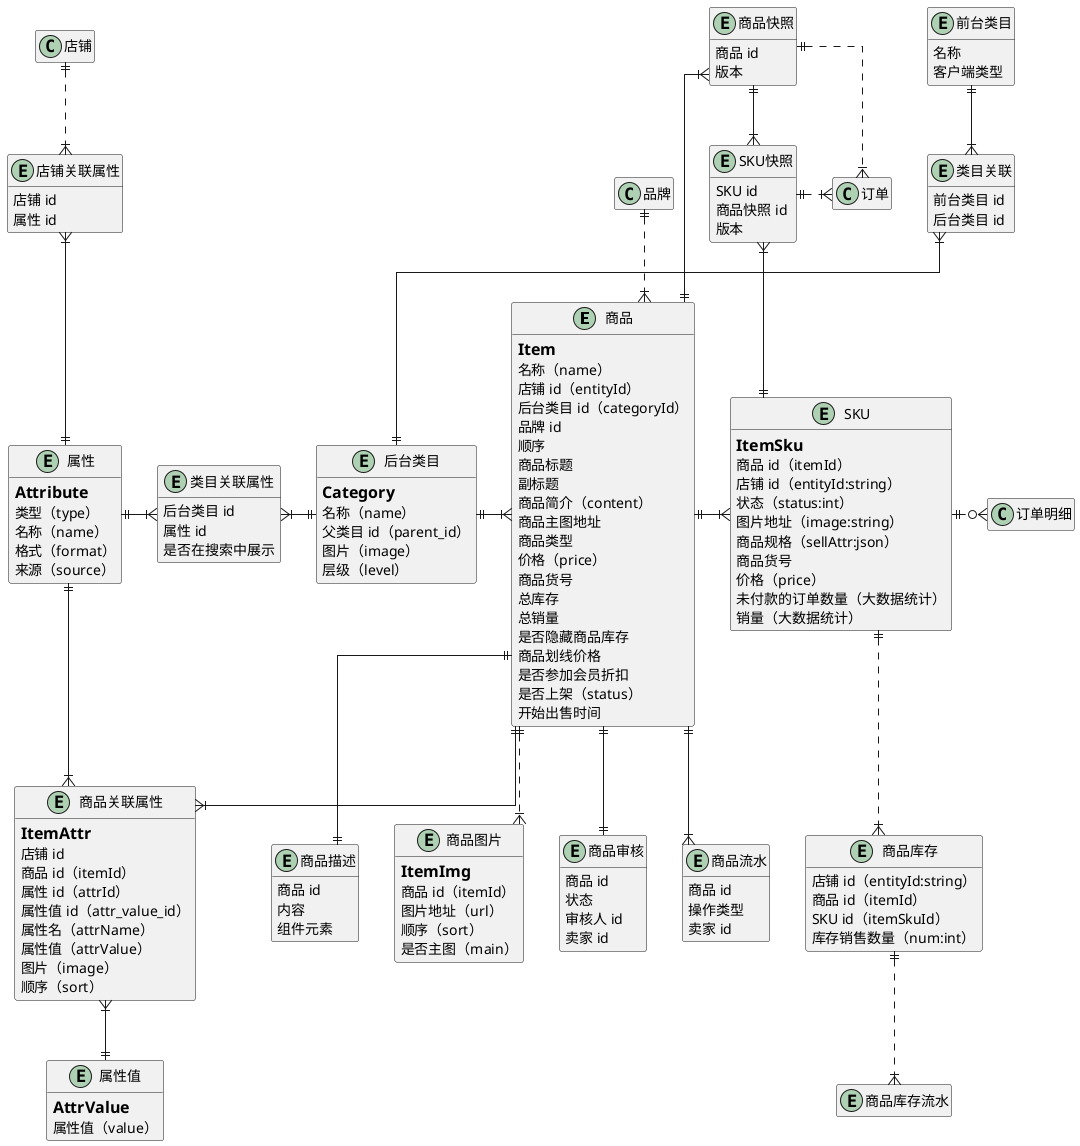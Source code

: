 @startuml 商品UML
hide empty members
skinparam linetype ortho

' ==================== 商品 ====================
entity 商品 {
==Item
    名称（name）
    店铺 id（entityId）
    后台类目 id（categoryId）
    品牌 id
    顺序
    商品标题
    ' 分享链接时显示
    副标题
    商品简介（content）
    商品主图地址
'   0：普通商品（物流发货）
'   3：UMP降价拍
'   5：外卖商品
'   10：分销商品
'   20：会员卡商品
'   21：礼品卡商品
'   22：团购券
'   25：批发商品
'   30：收银台商品
'   31：知识付费商品
'   35：酒店商品（无需物流）
'   40：美业商品
'   60：虚拟商品（无需物流）
'   61：电子卡券（无需物流）
    商品类型
    价格（price）
    ' 商家为商品设置的外部编号
    商品货号
    ' 基于 sku 的库存数量累加
    总库存
    总销量
    ' 0 - 显示库存（默认）
    ' 1 - 不显示库存
    是否隐藏商品库存
    ' 可以自定义。例如 促销价：888
    ' 商品没有优惠的情况下，划线价在商品详情会以划线形式显示。
    商品划线价格
    ' 0 - 不参加会员折扣
    ' 1 - 参加会员折扣（默认）
    是否参加会员折扣
    是否上架（status）
    开始出售时间
}
' 基础类目
' 面向商家或供应链人员，不会轻易变更。
' 如果类目下挂载有商品，就不能删除或作废。
' 层次一般三层或四层，商品必须挂载于叶子类目下。
entity 后台类目 {
==Category
    名称（name）
    父类目 id（parent_id）
    图片（image）
    层级（level）
}
' 组合类目
' 面向可买家，随时变动，定时生效。
' 可支持不同客户端的设置，不同客户端的用户群体有差异
' 前台类目对应后台的叶子类目和某项属性的组合。例如分类时选择奶粉中的1段、2段、3段等属性组成类目。
entity 前台类目 {
    名称
    客户端类型
}
' 前台类目：后台类目 = n：n
entity 类目关联 {
    前台类目 id
    后台类目 id
}
entity 商品审核 {
    商品 id
    状态
    审核人 id
    卖家 id
}
entity 商品流水 {
    商品 id
    操作类型
    卖家 id
}
entity 商品描述 {
    商品 id
    ' 富文本，字数要大于5个字符，小于25000个字符 ，受违禁词控制
    内容
    组件元素
}
entity 商品图片 {
==ItemImg
    商品 id（itemId）
    图片地址（url）
    顺序（sort）
    是否主图（main）
}

商品 }|.u.|| 品牌
后台类目 ||-|{ 商品
前台类目 ||--|{ 类目关联
类目关联 }|--|| 后台类目
商品 ||--|| 商品审核
商品 ||--|{ 商品流水
商品 ||--|| 商品描述
商品 ||..|{ 商品图片


entity SKU {
==ItemSku
    商品 id（itemId）
    店铺 id（entityId:string）
    状态（status:int）
    图片地址（image:string）
    商品规格（sellAttr:json）
    ' 商家为商品设置的外部编号
    商品货号
    价格（price）
    ' 商品在付款减库存的状态下，该 SKU 上未付款的订单数量
    未付款的订单数量（大数据统计）
    销量（大数据统计）
    ' 是否锁定
}
entity 商品库存 {
    ' 暂不做
    店铺 id（entityId:string）
    商品 id（itemId）
    SKU id（itemSkuId）
    库存销售数量（num:int）
}
entity 商品库存流水 {
    ' 暂不做
}
entity 商品快照 {
    商品 id
    版本
}
entity SKU快照 {
    SKU id
    商品快照 id
    版本
}

商品 ||-|{ SKU
SKU ||..|{ 商品库存
商品库存 ||..|{ 商品库存流水
SKU ||.o{ 订单明细
' 快照
SKU ||-u-|{ SKU快照
SKU快照 ||.|{ 订单
商品快照 ||--|{ SKU快照
商品 ||-u-|{ 商品快照
商品快照 ||.|{ 订单


' ==================== 属性 ====================

' 1.每个类目下都有一些默认属性
' 2.店铺可自定义属性
entity 属性 {
==Attribute
    ' 1：销售属性
    ' 2：非关键属性
    类型（type）
    名称（name）
    ' 1：选项；2：文本；3：数值；4：百分比
    格式（format）
    ' 添加商品时一定会展示
    ' 是否为公共属性
    ' 1：系统生成；2：商家自定义
    来源（source）
}
' 类目自带默认属性，既有非关键属性，也有销售属性
entity 类目关联属性 {
    后台类目 id
    属性 id
    是否在搜索中展示
}
entity 商品关联属性 {
==ItemAttr
    店铺 id
    商品 id（itemId）
    属性 id（attrId）
    属性值 id（attr_value_id）
    属性名（attrName）
    属性值（attrValue）
    图片（image）
    顺序（sort）
}
entity 属性值 {
==AttrValue
    属性值（value）
}
' 店铺自定义属性
entity 店铺关联属性 {
    店铺 id
    属性 id
}

属性 ||-|{ 类目关联属性
类目关联属性 }|-|| 后台类目
属性 ||--|{ 商品关联属性
商品 ||--|{ 商品关联属性
属性值 ||-u-|{ 商品关联属性
店铺 ||..|{ 店铺关联属性
店铺关联属性 }|--|| 属性

@enduml